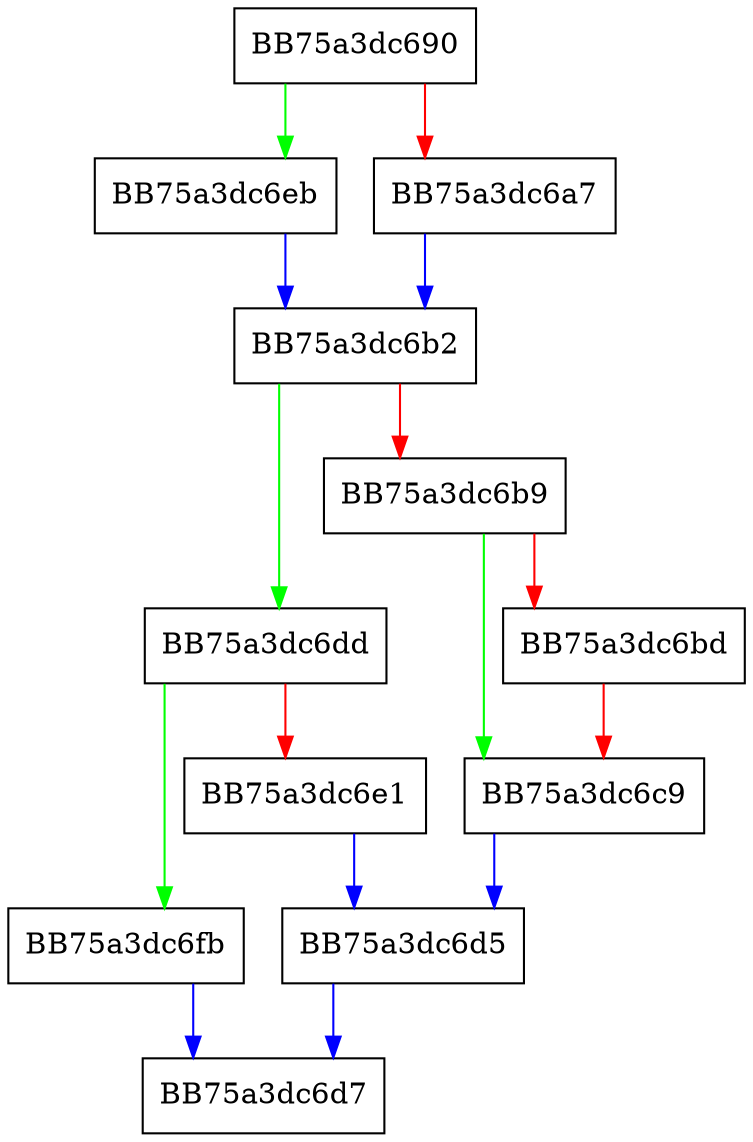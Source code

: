 digraph match_alt {
  node [shape="box"];
  graph [splines=ortho];
  BB75a3dc690 -> BB75a3dc6eb [color="green"];
  BB75a3dc690 -> BB75a3dc6a7 [color="red"];
  BB75a3dc6a7 -> BB75a3dc6b2 [color="blue"];
  BB75a3dc6b2 -> BB75a3dc6dd [color="green"];
  BB75a3dc6b2 -> BB75a3dc6b9 [color="red"];
  BB75a3dc6b9 -> BB75a3dc6c9 [color="green"];
  BB75a3dc6b9 -> BB75a3dc6bd [color="red"];
  BB75a3dc6bd -> BB75a3dc6c9 [color="red"];
  BB75a3dc6c9 -> BB75a3dc6d5 [color="blue"];
  BB75a3dc6d5 -> BB75a3dc6d7 [color="blue"];
  BB75a3dc6dd -> BB75a3dc6fb [color="green"];
  BB75a3dc6dd -> BB75a3dc6e1 [color="red"];
  BB75a3dc6e1 -> BB75a3dc6d5 [color="blue"];
  BB75a3dc6eb -> BB75a3dc6b2 [color="blue"];
  BB75a3dc6fb -> BB75a3dc6d7 [color="blue"];
}